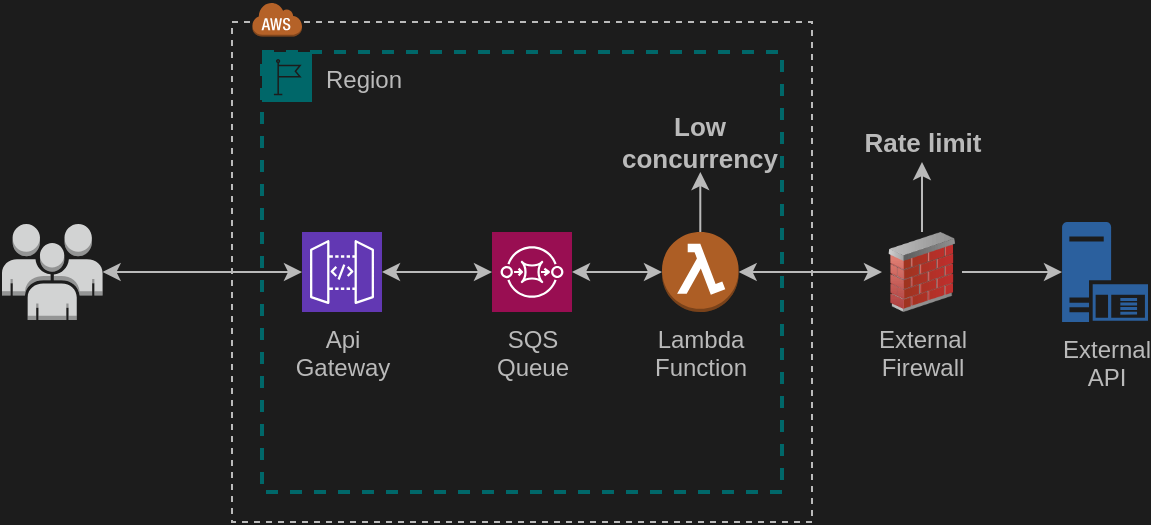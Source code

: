 <mxfile version="24.7.5">
  <diagram name="Page-1" id="VrxnB-QvK3V1DWldhpR4">
    <mxGraphModel dx="675" dy="401" grid="1" gridSize="5" guides="1" tooltips="1" connect="1" arrows="1" fold="1" page="1" pageScale="1" pageWidth="850" pageHeight="1100" background="#1C1C1C" math="0" shadow="0">
      <root>
        <mxCell id="0" />
        <mxCell id="1" parent="0" />
        <mxCell id="LDhf4d--K6ZVePFlAGK--14" value="" style="rounded=0;arcSize=10;dashed=1;fillColor=none;gradientColor=none;strokeWidth=1;strokeColor=#BABABA;" parent="1" vertex="1">
          <mxGeometry x="245" y="85" width="290" height="250" as="geometry" />
        </mxCell>
        <mxCell id="LDhf4d--K6ZVePFlAGK--1" value="Region" style="points=[[0,0],[0.25,0],[0.5,0],[0.75,0],[1,0],[1,0.25],[1,0.5],[1,0.75],[1,1],[0.75,1],[0.5,1],[0.25,1],[0,1],[0,0.75],[0,0.5],[0,0.25]];outlineConnect=0;gradientColor=none;html=1;whiteSpace=wrap;fontSize=12;fontStyle=0;container=1;pointerEvents=0;collapsible=0;recursiveResize=0;shape=mxgraph.aws4.group;grIcon=mxgraph.aws4.group_region;strokeColor=#006769;fillColor=none;verticalAlign=top;align=left;spacingLeft=30;fontColor=#BABABA;dashed=1;strokeWidth=2;" parent="1" vertex="1">
          <mxGeometry x="260" y="100" width="260" height="220" as="geometry" />
        </mxCell>
        <mxCell id="LDhf4d--K6ZVePFlAGK--2" value="SQS &lt;br&gt;Queue" style="sketch=0;points=[[0,0,0],[0.25,0,0],[0.5,0,0],[0.75,0,0],[1,0,0],[0,1,0],[0.25,1,0],[0.5,1,0],[0.75,1,0],[1,1,0],[0,0.25,0],[0,0.5,0],[0,0.75,0],[1,0.25,0],[1,0.5,0],[1,0.75,0]];outlineConnect=0;fontColor=#BABABA;fillColor=#990E52;strokeColor=#ffffff;dashed=0;verticalLabelPosition=bottom;verticalAlign=top;align=center;html=1;fontSize=12;fontStyle=0;aspect=fixed;shape=mxgraph.aws4.resourceIcon;resIcon=mxgraph.aws4.sqs;" parent="LDhf4d--K6ZVePFlAGK--1" vertex="1">
          <mxGeometry x="115" y="90" width="40" height="40" as="geometry" />
        </mxCell>
        <mxCell id="LDhf4d--K6ZVePFlAGK--3" value="Api &lt;br&gt;Gateway" style="sketch=0;points=[[0,0,0],[0.25,0,0],[0.5,0,0],[0.75,0,0],[1,0,0],[0,1,0],[0.25,1,0],[0.5,1,0],[0.75,1,0],[1,1,0],[0,0.25,0],[0,0.5,0],[0,0.75,0],[1,0.25,0],[1,0.5,0],[1,0.75,0]];outlineConnect=0;fontColor=#BABABA;fillColor=#6238B3;strokeColor=#ffffff;dashed=0;verticalLabelPosition=bottom;verticalAlign=top;align=center;html=1;fontSize=12;fontStyle=0;aspect=fixed;shape=mxgraph.aws4.resourceIcon;resIcon=mxgraph.aws4.api_gateway;" parent="LDhf4d--K6ZVePFlAGK--1" vertex="1">
          <mxGeometry x="20" y="90" width="40" height="40" as="geometry" />
        </mxCell>
        <mxCell id="LDhf4d--K6ZVePFlAGK--4" style="edgeStyle=orthogonalEdgeStyle;rounded=0;orthogonalLoop=1;jettySize=auto;html=1;entryX=0;entryY=0.5;entryDx=0;entryDy=0;entryPerimeter=0;fontColor=#BABABA;strokeColor=#BABABA;startArrow=classic;startFill=1;" parent="LDhf4d--K6ZVePFlAGK--1" source="LDhf4d--K6ZVePFlAGK--3" target="LDhf4d--K6ZVePFlAGK--2" edge="1">
          <mxGeometry relative="1" as="geometry" />
        </mxCell>
        <mxCell id="PHAWcoHb7stnkJfgUXHO-7" style="edgeStyle=orthogonalEdgeStyle;rounded=0;orthogonalLoop=1;jettySize=auto;html=1;entryX=0.5;entryY=1;entryDx=0;entryDy=0;strokeColor=#BABABA;" parent="LDhf4d--K6ZVePFlAGK--1" source="LDhf4d--K6ZVePFlAGK--6" target="PHAWcoHb7stnkJfgUXHO-6" edge="1">
          <mxGeometry relative="1" as="geometry" />
        </mxCell>
        <mxCell id="LDhf4d--K6ZVePFlAGK--6" value="Lambda&lt;br&gt;Function" style="outlineConnect=0;dashed=0;verticalLabelPosition=bottom;verticalAlign=top;align=center;html=1;shape=mxgraph.aws3.lambda_function;fillColor=#AD5E25;gradientColor=none;aspect=fixed;fontColor=#BABABA;" parent="LDhf4d--K6ZVePFlAGK--1" vertex="1">
          <mxGeometry x="200" y="90" width="38.33" height="40" as="geometry" />
        </mxCell>
        <mxCell id="LDhf4d--K6ZVePFlAGK--7" style="edgeStyle=orthogonalEdgeStyle;rounded=0;orthogonalLoop=1;jettySize=auto;html=1;entryX=0;entryY=0.5;entryDx=0;entryDy=0;entryPerimeter=0;strokeColor=#BABABA;startArrow=classic;startFill=1;" parent="LDhf4d--K6ZVePFlAGK--1" source="LDhf4d--K6ZVePFlAGK--2" target="LDhf4d--K6ZVePFlAGK--6" edge="1">
          <mxGeometry relative="1" as="geometry" />
        </mxCell>
        <mxCell id="PHAWcoHb7stnkJfgUXHO-6" value="Low concurrency" style="text;html=1;align=center;verticalAlign=middle;whiteSpace=wrap;rounded=0;fontColor=#BABABA;fontSize=13;fontStyle=1" parent="LDhf4d--K6ZVePFlAGK--1" vertex="1">
          <mxGeometry x="178.34" y="30" width="81.66" height="30" as="geometry" />
        </mxCell>
        <mxCell id="PHAWcoHb7stnkJfgUXHO-4" style="edgeStyle=orthogonalEdgeStyle;rounded=0;orthogonalLoop=1;jettySize=auto;html=1;entryX=0.5;entryY=1;entryDx=0;entryDy=0;strokeColor=#BABABA;" parent="1" source="LDhf4d--K6ZVePFlAGK--8" target="PHAWcoHb7stnkJfgUXHO-3" edge="1">
          <mxGeometry relative="1" as="geometry" />
        </mxCell>
        <mxCell id="LDhf4d--K6ZVePFlAGK--8" value="External&lt;br&gt;Firewall" style="image;html=1;image=img/lib/clip_art/networking/Firewall_02_128x128.png;aspect=fixed;fontColor=#BABABA;labelBackgroundColor=none;" parent="1" vertex="1">
          <mxGeometry x="570" y="190" width="40" height="40" as="geometry" />
        </mxCell>
        <mxCell id="LDhf4d--K6ZVePFlAGK--9" style="edgeStyle=orthogonalEdgeStyle;rounded=0;orthogonalLoop=1;jettySize=auto;html=1;entryX=0;entryY=0.5;entryDx=0;entryDy=0;strokeColor=#BABABA;startArrow=classic;startFill=1;" parent="1" source="LDhf4d--K6ZVePFlAGK--6" target="LDhf4d--K6ZVePFlAGK--8" edge="1">
          <mxGeometry relative="1" as="geometry" />
        </mxCell>
        <mxCell id="LDhf4d--K6ZVePFlAGK--12" value="External&lt;br&gt;API" style="sketch=0;aspect=fixed;pointerEvents=1;shadow=0;dashed=0;html=1;strokeColor=none;labelPosition=center;verticalLabelPosition=bottom;verticalAlign=top;align=center;fillColor=#2B609E;shape=mxgraph.mscae.enterprise.application_server;fontColor=#BABABA;" parent="1" vertex="1">
          <mxGeometry x="660" y="185" width="43" height="50" as="geometry" />
        </mxCell>
        <mxCell id="LDhf4d--K6ZVePFlAGK--13" style="edgeStyle=orthogonalEdgeStyle;rounded=0;orthogonalLoop=1;jettySize=auto;html=1;entryX=0;entryY=0.5;entryDx=0;entryDy=0;entryPerimeter=0;strokeColor=#BABABA;" parent="1" source="LDhf4d--K6ZVePFlAGK--8" target="LDhf4d--K6ZVePFlAGK--12" edge="1">
          <mxGeometry relative="1" as="geometry" />
        </mxCell>
        <mxCell id="LDhf4d--K6ZVePFlAGK--18" value="" style="dashed=0;html=1;shape=mxgraph.aws3.cloud;fillColor=#B56228;gradientColor=none;dashed=0;aspect=fixed;" parent="1" vertex="1">
          <mxGeometry x="255" y="75" width="25" height="17.31" as="geometry" />
        </mxCell>
        <mxCell id="PHAWcoHb7stnkJfgUXHO-1" value="" style="outlineConnect=0;dashed=0;verticalLabelPosition=bottom;verticalAlign=top;align=center;html=1;shape=mxgraph.aws3.users;fillColor=#D2D3D3;gradientColor=none;aspect=fixed;" parent="1" vertex="1">
          <mxGeometry x="130" y="186" width="50.29" height="48" as="geometry" />
        </mxCell>
        <mxCell id="PHAWcoHb7stnkJfgUXHO-2" style="edgeStyle=orthogonalEdgeStyle;rounded=0;orthogonalLoop=1;jettySize=auto;html=1;entryX=0;entryY=0.5;entryDx=0;entryDy=0;entryPerimeter=0;strokeColor=#BABABA;startArrow=classic;startFill=1;" parent="1" source="PHAWcoHb7stnkJfgUXHO-1" target="LDhf4d--K6ZVePFlAGK--3" edge="1">
          <mxGeometry relative="1" as="geometry" />
        </mxCell>
        <mxCell id="PHAWcoHb7stnkJfgUXHO-3" value="Rate limit" style="text;html=1;align=center;verticalAlign=middle;whiteSpace=wrap;rounded=0;fontColor=#BABABA;fontSize=13;fontStyle=1" parent="1" vertex="1">
          <mxGeometry x="557.5" y="135" width="65" height="20" as="geometry" />
        </mxCell>
      </root>
    </mxGraphModel>
  </diagram>
</mxfile>
